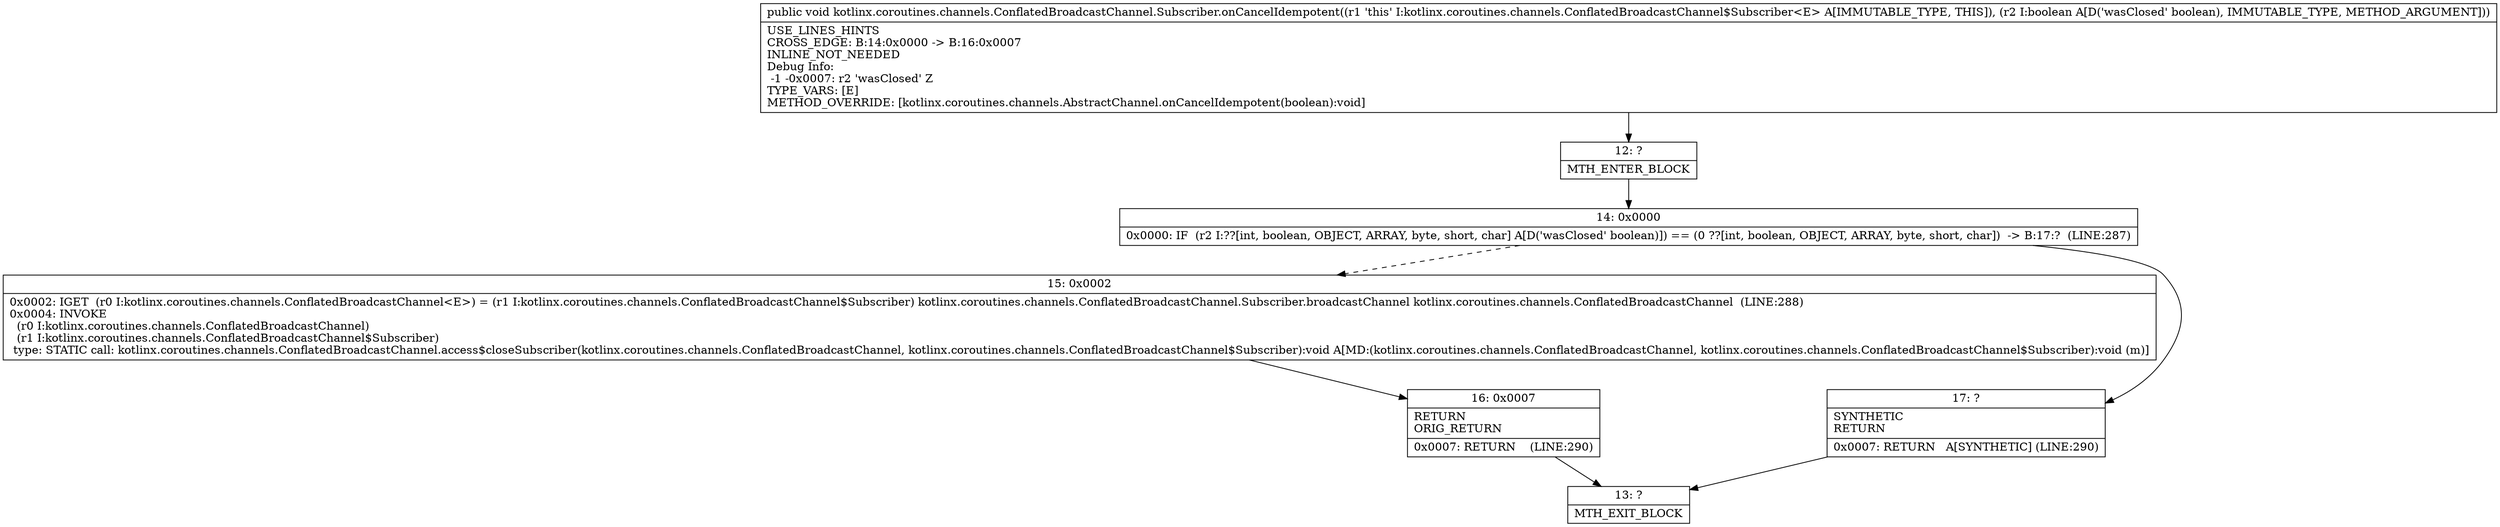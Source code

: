 digraph "CFG forkotlinx.coroutines.channels.ConflatedBroadcastChannel.Subscriber.onCancelIdempotent(Z)V" {
Node_12 [shape=record,label="{12\:\ ?|MTH_ENTER_BLOCK\l}"];
Node_14 [shape=record,label="{14\:\ 0x0000|0x0000: IF  (r2 I:??[int, boolean, OBJECT, ARRAY, byte, short, char] A[D('wasClosed' boolean)]) == (0 ??[int, boolean, OBJECT, ARRAY, byte, short, char])  \-\> B:17:?  (LINE:287)\l}"];
Node_15 [shape=record,label="{15\:\ 0x0002|0x0002: IGET  (r0 I:kotlinx.coroutines.channels.ConflatedBroadcastChannel\<E\>) = (r1 I:kotlinx.coroutines.channels.ConflatedBroadcastChannel$Subscriber) kotlinx.coroutines.channels.ConflatedBroadcastChannel.Subscriber.broadcastChannel kotlinx.coroutines.channels.ConflatedBroadcastChannel  (LINE:288)\l0x0004: INVOKE  \l  (r0 I:kotlinx.coroutines.channels.ConflatedBroadcastChannel)\l  (r1 I:kotlinx.coroutines.channels.ConflatedBroadcastChannel$Subscriber)\l type: STATIC call: kotlinx.coroutines.channels.ConflatedBroadcastChannel.access$closeSubscriber(kotlinx.coroutines.channels.ConflatedBroadcastChannel, kotlinx.coroutines.channels.ConflatedBroadcastChannel$Subscriber):void A[MD:(kotlinx.coroutines.channels.ConflatedBroadcastChannel, kotlinx.coroutines.channels.ConflatedBroadcastChannel$Subscriber):void (m)]\l}"];
Node_16 [shape=record,label="{16\:\ 0x0007|RETURN\lORIG_RETURN\l|0x0007: RETURN    (LINE:290)\l}"];
Node_13 [shape=record,label="{13\:\ ?|MTH_EXIT_BLOCK\l}"];
Node_17 [shape=record,label="{17\:\ ?|SYNTHETIC\lRETURN\l|0x0007: RETURN   A[SYNTHETIC] (LINE:290)\l}"];
MethodNode[shape=record,label="{public void kotlinx.coroutines.channels.ConflatedBroadcastChannel.Subscriber.onCancelIdempotent((r1 'this' I:kotlinx.coroutines.channels.ConflatedBroadcastChannel$Subscriber\<E\> A[IMMUTABLE_TYPE, THIS]), (r2 I:boolean A[D('wasClosed' boolean), IMMUTABLE_TYPE, METHOD_ARGUMENT]))  | USE_LINES_HINTS\lCROSS_EDGE: B:14:0x0000 \-\> B:16:0x0007\lINLINE_NOT_NEEDED\lDebug Info:\l  \-1 \-0x0007: r2 'wasClosed' Z\lTYPE_VARS: [E]\lMETHOD_OVERRIDE: [kotlinx.coroutines.channels.AbstractChannel.onCancelIdempotent(boolean):void]\l}"];
MethodNode -> Node_12;Node_12 -> Node_14;
Node_14 -> Node_15[style=dashed];
Node_14 -> Node_17;
Node_15 -> Node_16;
Node_16 -> Node_13;
Node_17 -> Node_13;
}

